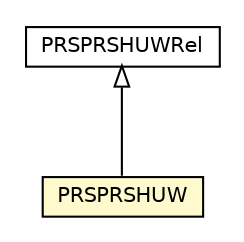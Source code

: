 #!/usr/local/bin/dot
#
# Class diagram 
# Generated by UMLGraph version R5_6-24-gf6e263 (http://www.umlgraph.org/)
#

digraph G {
	edge [fontname="Helvetica",fontsize=10,labelfontname="Helvetica",labelfontsize=10];
	node [fontname="Helvetica",fontsize=10,shape=plaintext];
	nodesep=0.25;
	ranksep=0.5;
	// nl.egem.stuf.sector.bg._0204.PRSPRSHUWRel
	c146818 [label=<<table title="nl.egem.stuf.sector.bg._0204.PRSPRSHUWRel" border="0" cellborder="1" cellspacing="0" cellpadding="2" port="p" href="./PRSPRSHUWRel.html">
		<tr><td><table border="0" cellspacing="0" cellpadding="1">
<tr><td align="center" balign="center"> PRSPRSHUWRel </td></tr>
		</table></td></tr>
		</table>>, URL="./PRSPRSHUWRel.html", fontname="Helvetica", fontcolor="black", fontsize=10.0];
	// nl.egem.stuf.sector.bg._0204.PRSAntwoord.PRSPRSHUW
	c146965 [label=<<table title="nl.egem.stuf.sector.bg._0204.PRSAntwoord.PRSPRSHUW" border="0" cellborder="1" cellspacing="0" cellpadding="2" port="p" bgcolor="lemonChiffon" href="./PRSAntwoord.PRSPRSHUW.html">
		<tr><td><table border="0" cellspacing="0" cellpadding="1">
<tr><td align="center" balign="center"> PRSPRSHUW </td></tr>
		</table></td></tr>
		</table>>, URL="./PRSAntwoord.PRSPRSHUW.html", fontname="Helvetica", fontcolor="black", fontsize=10.0];
	//nl.egem.stuf.sector.bg._0204.PRSAntwoord.PRSPRSHUW extends nl.egem.stuf.sector.bg._0204.PRSPRSHUWRel
	c146818:p -> c146965:p [dir=back,arrowtail=empty];
}

